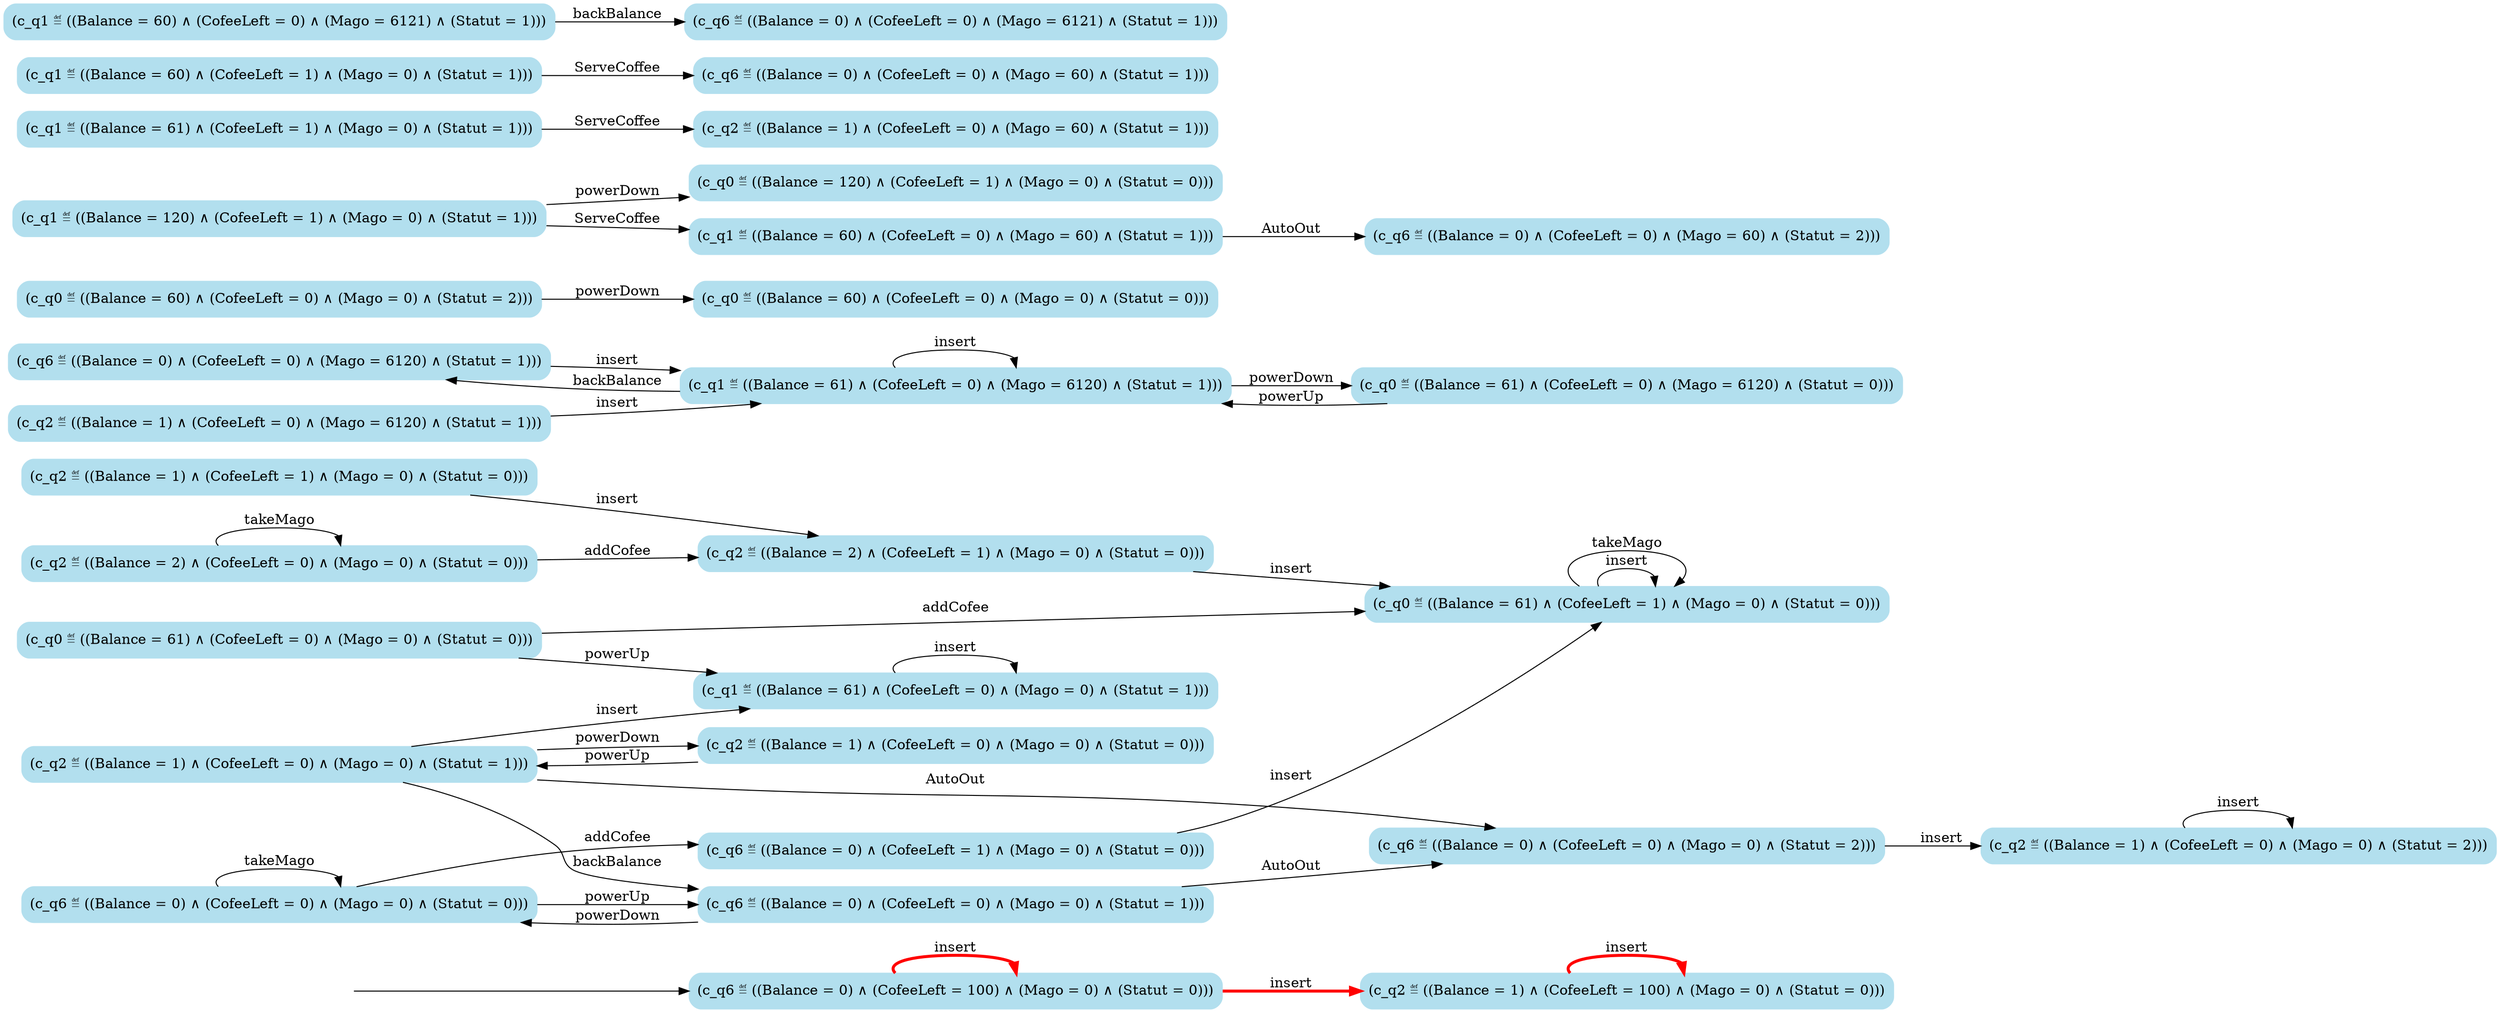 digraph G {

	rankdir = LR;

	start_c_q6_60[style=invisible];

	node[shape=box, style="rounded, filled", color=lightblue2];

	c_q6_10[label="(c_q6 ≝ ((Balance = 0) ∧ (CofeeLeft = 0) ∧ (Mago = 0) ∧ (Statut = 0)))"];
	c_q6_57[label="(c_q6 ≝ ((Balance = 0) ∧ (CofeeLeft = 0) ∧ (Mago = 0) ∧ (Statut = 2)))"];
	c_q6_69[label="(c_q6 ≝ ((Balance = 0) ∧ (CofeeLeft = 0) ∧ (Mago = 6120) ∧ (Statut = 1)))"];
	c_q0_72[label="(c_q0 ≝ ((Balance = 61) ∧ (CofeeLeft = 0) ∧ (Mago = 6120) ∧ (Statut = 0)))"];
	c_q0_26[label="(c_q0 ≝ ((Balance = 61) ∧ (CofeeLeft = 0) ∧ (Mago = 0) ∧ (Statut = 0)))"];
	c_q2_47[label="(c_q2 ≝ ((Balance = 1) ∧ (CofeeLeft = 0) ∧ (Mago = 0) ∧ (Statut = 0)))"];
	c_q6_60[label="(c_q6 ≝ ((Balance = 0) ∧ (CofeeLeft = 100) ∧ (Mago = 0) ∧ (Statut = 0)))"];
	c_q6_12[label="(c_q6 ≝ ((Balance = 0) ∧ (CofeeLeft = 1) ∧ (Mago = 0) ∧ (Statut = 0)))"];
	c_q0_21[label="(c_q0 ≝ ((Balance = 60) ∧ (CofeeLeft = 0) ∧ (Mago = 0) ∧ (Statut = 0)))"];
	c_q2_63[label="(c_q2 ≝ ((Balance = 1) ∧ (CofeeLeft = 100) ∧ (Mago = 0) ∧ (Statut = 0)))"];
	c_q0_20[label="(c_q0 ≝ ((Balance = 60) ∧ (CofeeLeft = 0) ∧ (Mago = 0) ∧ (Statut = 2)))"];
	c_q2_43[label="(c_q2 ≝ ((Balance = 1) ∧ (CofeeLeft = 0) ∧ (Mago = 0) ∧ (Statut = 2)))"];
	c_q2_74[label="(c_q2 ≝ ((Balance = 1) ∧ (CofeeLeft = 0) ∧ (Mago = 6120) ∧ (Statut = 1)))"];
	c_q0_33[label="(c_q0 ≝ ((Balance = 120) ∧ (CofeeLeft = 1) ∧ (Mago = 0) ∧ (Statut = 0)))"];
	c_q1_34[label="(c_q1 ≝ ((Balance = 61) ∧ (CofeeLeft = 1) ∧ (Mago = 0) ∧ (Statut = 1)))"];
	c_q2_35[label="(c_q2 ≝ ((Balance = 1) ∧ (CofeeLeft = 0) ∧ (Mago = 60) ∧ (Statut = 1)))"];
	c_q6_39[label="(c_q6 ≝ ((Balance = 0) ∧ (CofeeLeft = 0) ∧ (Mago = 60) ∧ (Statut = 1)))"];
	c_q6_41[label="(c_q6 ≝ ((Balance = 0) ∧ (CofeeLeft = 0) ∧ (Mago = 6121) ∧ (Statut = 1)))"];
	c_q1_38[label="(c_q1 ≝ ((Balance = 60) ∧ (CofeeLeft = 1) ∧ (Mago = 0) ∧ (Statut = 1)))"];
	c_q6_59[label="(c_q6 ≝ ((Balance = 0) ∧ (CofeeLeft = 0) ∧ (Mago = 0) ∧ (Statut = 1)))"];
	c_q2_70[label="(c_q2 ≝ ((Balance = 1) ∧ (CofeeLeft = 1) ∧ (Mago = 0) ∧ (Statut = 0)))"];
	c_q1_40[label="(c_q1 ≝ ((Balance = 60) ∧ (CofeeLeft = 0) ∧ (Mago = 6121) ∧ (Statut = 1)))"];
	c_q1_32[label="(c_q1 ≝ ((Balance = 120) ∧ (CofeeLeft = 1) ∧ (Mago = 0) ∧ (Statut = 1)))"];
	c_q2_50[label="(c_q2 ≝ ((Balance = 2) ∧ (CofeeLeft = 0) ∧ (Mago = 0) ∧ (Statut = 0)))"];
	c_q1_55[label="(c_q1 ≝ ((Balance = 61) ∧ (CofeeLeft = 0) ∧ (Mago = 0) ∧ (Statut = 1)))"];
	c_q1_36[label="(c_q1 ≝ ((Balance = 60) ∧ (CofeeLeft = 0) ∧ (Mago = 60) ∧ (Statut = 1)))"];
	c_q2_58[label="(c_q2 ≝ ((Balance = 1) ∧ (CofeeLeft = 0) ∧ (Mago = 0) ∧ (Statut = 1)))"];
	c_q1_75[label="(c_q1 ≝ ((Balance = 61) ∧ (CofeeLeft = 0) ∧ (Mago = 6120) ∧ (Statut = 1)))"];
	c_q0_53[label="(c_q0 ≝ ((Balance = 61) ∧ (CofeeLeft = 1) ∧ (Mago = 0) ∧ (Statut = 0)))"];
	c_q2_71[label="(c_q2 ≝ ((Balance = 2) ∧ (CofeeLeft = 1) ∧ (Mago = 0) ∧ (Statut = 0)))"];
	c_q6_37[label="(c_q6 ≝ ((Balance = 0) ∧ (CofeeLeft = 0) ∧ (Mago = 60) ∧ (Statut = 2)))"];

	start_c_q6_60 -> c_q6_60;
	c_q6_60 -> c_q6_60[label="insert", penwidth=3, color=red];
	c_q6_10 -> c_q6_59[label="powerUp"];
	c_q6_59 -> c_q6_10[label="powerDown"];
	c_q6_59 -> c_q6_57[label="AutoOut"];
	c_q6_10 -> c_q6_10[label="takeMago"];
	c_q6_10 -> c_q6_12[label="addCofee"];
	c_q6_12 -> c_q0_53[label="insert"];
	c_q6_69 -> c_q1_75[label="insert"];
	c_q6_57 -> c_q2_43[label="insert"];
	c_q0_53 -> c_q0_53[label="insert"];
	c_q0_20 -> c_q0_21[label="powerDown"];
	c_q0_53 -> c_q0_53[label="takeMago"];
	c_q0_26 -> c_q0_53[label="addCofee"];
	c_q0_26 -> c_q1_55[label="powerUp"];
	c_q1_55 -> c_q1_55[label="insert"];
	c_q1_32 -> c_q1_36[label="ServeCoffee"];
	c_q1_32 -> c_q0_33[label="powerDown"];
	c_q1_34 -> c_q2_35[label="ServeCoffee"];
	c_q1_36 -> c_q6_37[label="AutoOut"];
	c_q1_38 -> c_q6_39[label="ServeCoffee"];
	c_q1_40 -> c_q6_41[label="backBalance"];
	c_q2_43 -> c_q2_43[label="insert"];
	c_q2_47 -> c_q2_58[label="powerUp"];
	c_q2_58 -> c_q2_47[label="powerDown"];
	c_q2_50 -> c_q2_50[label="takeMago"];
	c_q2_50 -> c_q2_71[label="addCofee"];
	c_q2_71 -> c_q0_53[label="insert"];
	c_q2_58 -> c_q1_55[label="insert"];
	c_q2_58 -> c_q6_57[label="AutoOut"];
	c_q2_58 -> c_q6_59[label="backBalance"];
	c_q6_60 -> c_q2_63[label="insert", penwidth=3, color=red];
	c_q2_63 -> c_q2_63[label="insert", penwidth=3, color=red];
	c_q1_75 -> c_q1_75[label="insert"];
	c_q1_75 -> c_q0_72[label="powerDown"];
	c_q1_75 -> c_q6_69[label="backBalance"];
	c_q2_70 -> c_q2_71[label="insert"];
	c_q0_72 -> c_q1_75[label="powerUp"];
	c_q2_74 -> c_q1_75[label="insert"];

}
